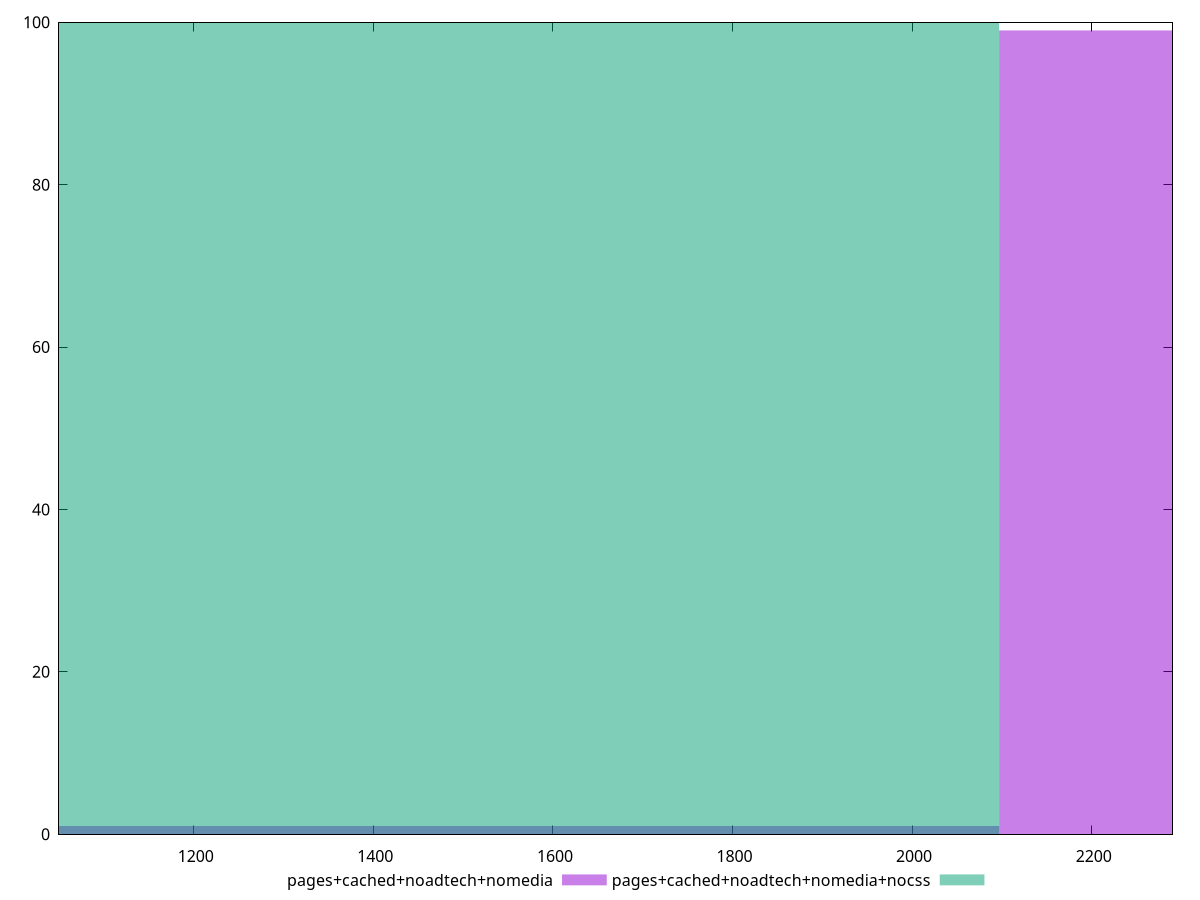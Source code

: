 reset

$pagesCachedNoadtechNomedia <<EOF
1397.9540176268388 1
2795.9080352536776 99
EOF

$pagesCachedNoadtechNomediaNocss <<EOF
1397.9540176268388 100
EOF

set key outside below
set boxwidth 1397.9540176268388
set xrange [1050:2290]
set yrange [0:100]
set trange [0:100]
set style fill transparent solid 0.5 noborder
set terminal svg size 640, 500 enhanced background rgb 'white'
set output "report_00026_2021-02-22T21:38:55.199Z/unused-javascript/comparison/histogram/3_vs_4.svg"

plot $pagesCachedNoadtechNomedia title "pages+cached+noadtech+nomedia" with boxes, \
     $pagesCachedNoadtechNomediaNocss title "pages+cached+noadtech+nomedia+nocss" with boxes

reset
